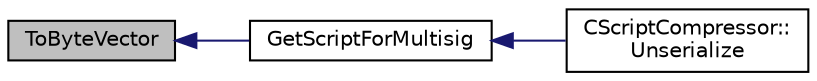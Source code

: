 digraph "ToByteVector"
{
  edge [fontname="Helvetica",fontsize="10",labelfontname="Helvetica",labelfontsize="10"];
  node [fontname="Helvetica",fontsize="10",shape=record];
  rankdir="LR";
  Node1776 [label="ToByteVector",height=0.2,width=0.4,color="black", fillcolor="grey75", style="filled", fontcolor="black"];
  Node1776 -> Node1777 [dir="back",color="midnightblue",fontsize="10",style="solid",fontname="Helvetica"];
  Node1777 [label="GetScriptForMultisig",height=0.2,width=0.4,color="black", fillcolor="white", style="filled",URL="$de/d7f/script_8h.html#a7030aee2e7c653ebc11b77dab70b09f1"];
  Node1777 -> Node1778 [dir="back",color="midnightblue",fontsize="10",style="solid",fontname="Helvetica"];
  Node1778 [label="CScriptCompressor::\lUnserialize",height=0.2,width=0.4,color="black", fillcolor="white", style="filled",URL="$d3/dfb/class_c_script_compressor.html#a016fa6e3d2735d95fcf773271da073d5"];
}
